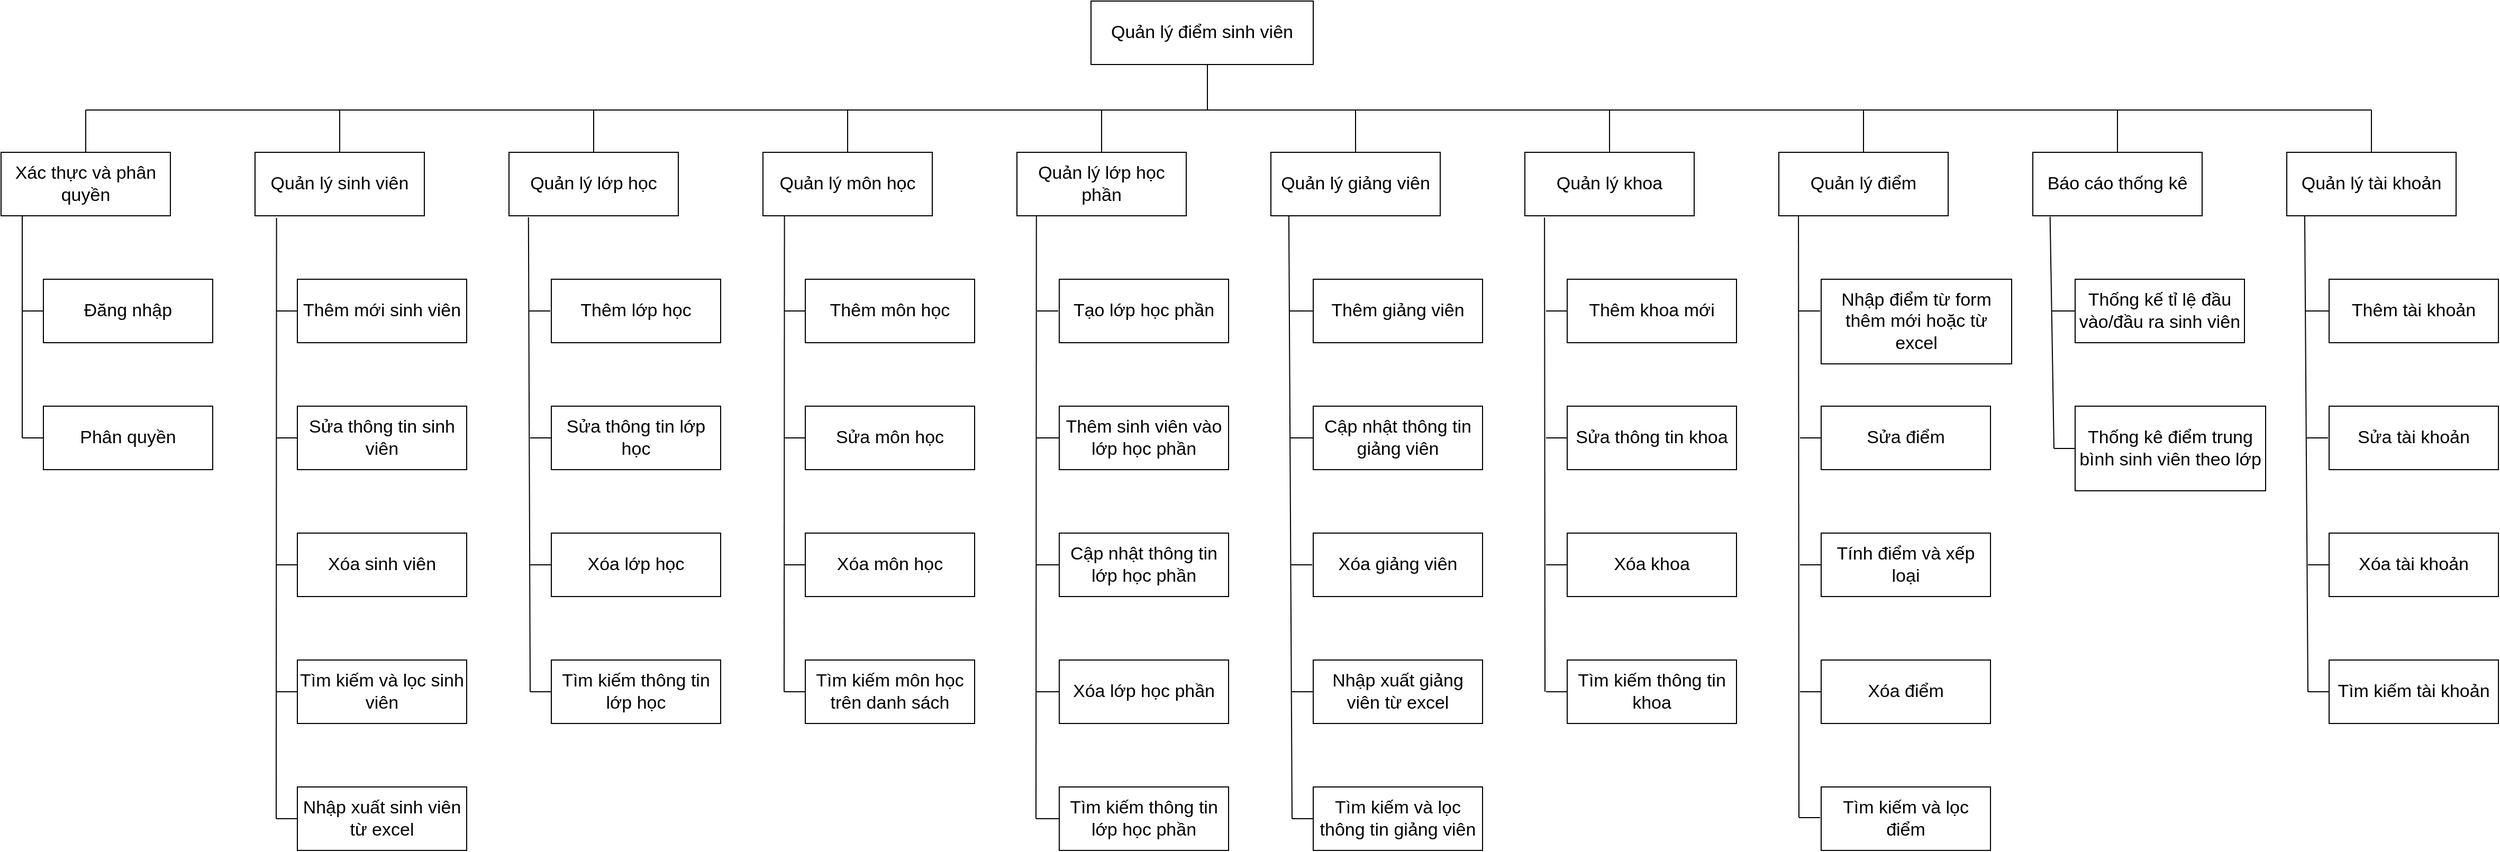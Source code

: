 <mxfile version="24.4.9" type="device">
  <diagram name="Trang-1" id="LcqlN0Lvte6c4zF93W6T">
    <mxGraphModel dx="2812" dy="1030" grid="1" gridSize="10" guides="1" tooltips="1" connect="1" arrows="1" fold="1" page="1" pageScale="1" pageWidth="827" pageHeight="1169" math="0" shadow="0">
      <root>
        <mxCell id="0" />
        <mxCell id="1" parent="0" />
        <mxCell id="Vfjefu0ZY86SunLi3x9Y-1" value="Quản lý điểm sinh viên" style="rounded=0;whiteSpace=wrap;html=1;fontSize=17;" vertex="1" parent="1">
          <mxGeometry x="350" y="137" width="210" height="60" as="geometry" />
        </mxCell>
        <mxCell id="Vfjefu0ZY86SunLi3x9Y-2" value="Xác thực và phân quyền" style="rounded=0;whiteSpace=wrap;html=1;fontSize=17;" vertex="1" parent="1">
          <mxGeometry x="-680" y="280" width="160" height="60" as="geometry" />
        </mxCell>
        <mxCell id="Vfjefu0ZY86SunLi3x9Y-4" value="Đăng nhập" style="rounded=0;whiteSpace=wrap;html=1;fontSize=17;" vertex="1" parent="1">
          <mxGeometry x="-640" y="400" width="160" height="60" as="geometry" />
        </mxCell>
        <mxCell id="Vfjefu0ZY86SunLi3x9Y-5" value="Phân quyền" style="rounded=0;whiteSpace=wrap;html=1;fontSize=17;" vertex="1" parent="1">
          <mxGeometry x="-640" y="520" width="160" height="60" as="geometry" />
        </mxCell>
        <mxCell id="Vfjefu0ZY86SunLi3x9Y-6" value="Quản lý sinh viên" style="rounded=0;whiteSpace=wrap;html=1;fontSize=17;" vertex="1" parent="1">
          <mxGeometry x="-440" y="280" width="160" height="60" as="geometry" />
        </mxCell>
        <mxCell id="Vfjefu0ZY86SunLi3x9Y-7" value="Thêm mới sinh viên" style="rounded=0;whiteSpace=wrap;html=1;fontSize=17;" vertex="1" parent="1">
          <mxGeometry x="-400" y="400" width="160" height="60" as="geometry" />
        </mxCell>
        <mxCell id="Vfjefu0ZY86SunLi3x9Y-8" value="Quản lý lớp học" style="rounded=0;whiteSpace=wrap;html=1;fontSize=17;" vertex="1" parent="1">
          <mxGeometry x="-200" y="280" width="160" height="60" as="geometry" />
        </mxCell>
        <mxCell id="Vfjefu0ZY86SunLi3x9Y-9" value="Thêm lớp học" style="rounded=0;whiteSpace=wrap;html=1;fontSize=17;" vertex="1" parent="1">
          <mxGeometry x="-160" y="400" width="160" height="60" as="geometry" />
        </mxCell>
        <mxCell id="Vfjefu0ZY86SunLi3x9Y-10" value="Quản lý môn học" style="rounded=0;whiteSpace=wrap;html=1;fontSize=17;" vertex="1" parent="1">
          <mxGeometry x="40" y="280" width="160" height="60" as="geometry" />
        </mxCell>
        <mxCell id="Vfjefu0ZY86SunLi3x9Y-11" value="Thêm môn học" style="rounded=0;whiteSpace=wrap;html=1;fontSize=17;" vertex="1" parent="1">
          <mxGeometry x="80" y="400" width="160" height="60" as="geometry" />
        </mxCell>
        <mxCell id="Vfjefu0ZY86SunLi3x9Y-12" value="Quản lý lớp học phần" style="rounded=0;whiteSpace=wrap;html=1;fontSize=17;" vertex="1" parent="1">
          <mxGeometry x="280" y="280" width="160" height="60" as="geometry" />
        </mxCell>
        <mxCell id="Vfjefu0ZY86SunLi3x9Y-13" value="Tạo lớp học phần" style="rounded=0;whiteSpace=wrap;html=1;fontSize=17;" vertex="1" parent="1">
          <mxGeometry x="320" y="400" width="160" height="60" as="geometry" />
        </mxCell>
        <mxCell id="Vfjefu0ZY86SunLi3x9Y-14" value="Quản lý giảng viên" style="rounded=0;whiteSpace=wrap;html=1;fontSize=17;" vertex="1" parent="1">
          <mxGeometry x="520" y="280" width="160" height="60" as="geometry" />
        </mxCell>
        <mxCell id="Vfjefu0ZY86SunLi3x9Y-16" value="Thêm giảng viên" style="rounded=0;whiteSpace=wrap;html=1;fontSize=17;" vertex="1" parent="1">
          <mxGeometry x="560" y="400" width="160" height="60" as="geometry" />
        </mxCell>
        <mxCell id="Vfjefu0ZY86SunLi3x9Y-17" value="Quản lý khoa" style="rounded=0;whiteSpace=wrap;html=1;fontSize=17;" vertex="1" parent="1">
          <mxGeometry x="760" y="280" width="160" height="60" as="geometry" />
        </mxCell>
        <mxCell id="Vfjefu0ZY86SunLi3x9Y-18" value="Thêm khoa mới" style="rounded=0;whiteSpace=wrap;html=1;fontSize=17;" vertex="1" parent="1">
          <mxGeometry x="800" y="400" width="160" height="60" as="geometry" />
        </mxCell>
        <mxCell id="Vfjefu0ZY86SunLi3x9Y-19" value="Quản lý điểm" style="rounded=0;whiteSpace=wrap;html=1;fontSize=17;" vertex="1" parent="1">
          <mxGeometry x="1000" y="280" width="160" height="60" as="geometry" />
        </mxCell>
        <mxCell id="Vfjefu0ZY86SunLi3x9Y-20" value="Nhập điểm từ form thêm mới hoặc từ excel" style="rounded=0;whiteSpace=wrap;html=1;fontSize=17;" vertex="1" parent="1">
          <mxGeometry x="1040" y="400" width="180" height="80" as="geometry" />
        </mxCell>
        <mxCell id="Vfjefu0ZY86SunLi3x9Y-21" value="Báo cáo thống kê" style="rounded=0;whiteSpace=wrap;html=1;fontSize=17;" vertex="1" parent="1">
          <mxGeometry x="1240" y="280" width="160" height="60" as="geometry" />
        </mxCell>
        <mxCell id="Vfjefu0ZY86SunLi3x9Y-22" value="Thống kế tỉ lệ đầu vào/đầu ra sinh viên" style="rounded=0;whiteSpace=wrap;html=1;fontSize=17;" vertex="1" parent="1">
          <mxGeometry x="1280" y="400" width="160" height="60" as="geometry" />
        </mxCell>
        <mxCell id="Vfjefu0ZY86SunLi3x9Y-23" value="Quản lý tài khoản" style="rounded=0;whiteSpace=wrap;html=1;fontSize=17;" vertex="1" parent="1">
          <mxGeometry x="1480" y="280" width="160" height="60" as="geometry" />
        </mxCell>
        <mxCell id="Vfjefu0ZY86SunLi3x9Y-24" value="Thêm tài khoản" style="rounded=0;whiteSpace=wrap;html=1;fontSize=17;" vertex="1" parent="1">
          <mxGeometry x="1520" y="400" width="160" height="60" as="geometry" />
        </mxCell>
        <mxCell id="Vfjefu0ZY86SunLi3x9Y-25" value="" style="endArrow=none;html=1;rounded=0;fontSize=17;" edge="1" parent="1">
          <mxGeometry width="50" height="50" relative="1" as="geometry">
            <mxPoint x="460" y="240" as="sourcePoint" />
            <mxPoint x="460" y="197" as="targetPoint" />
          </mxGeometry>
        </mxCell>
        <mxCell id="Vfjefu0ZY86SunLi3x9Y-26" value="" style="endArrow=none;html=1;rounded=0;fontSize=17;" edge="1" parent="1">
          <mxGeometry width="50" height="50" relative="1" as="geometry">
            <mxPoint x="-600" y="240" as="sourcePoint" />
            <mxPoint x="1560" y="240" as="targetPoint" />
          </mxGeometry>
        </mxCell>
        <mxCell id="Vfjefu0ZY86SunLi3x9Y-27" value="" style="endArrow=none;html=1;rounded=0;exitX=0.5;exitY=0;exitDx=0;exitDy=0;fontSize=17;" edge="1" parent="1" source="Vfjefu0ZY86SunLi3x9Y-2">
          <mxGeometry width="50" height="50" relative="1" as="geometry">
            <mxPoint x="-290" y="280" as="sourcePoint" />
            <mxPoint x="-600" y="240" as="targetPoint" />
          </mxGeometry>
        </mxCell>
        <mxCell id="Vfjefu0ZY86SunLi3x9Y-28" value="" style="endArrow=none;html=1;rounded=0;entryX=0.125;entryY=1;entryDx=0;entryDy=0;entryPerimeter=0;fontSize=17;" edge="1" parent="1" target="Vfjefu0ZY86SunLi3x9Y-2">
          <mxGeometry width="50" height="50" relative="1" as="geometry">
            <mxPoint x="-660" y="550" as="sourcePoint" />
            <mxPoint x="-440" y="430" as="targetPoint" />
          </mxGeometry>
        </mxCell>
        <mxCell id="Vfjefu0ZY86SunLi3x9Y-29" value="" style="endArrow=none;html=1;rounded=0;entryX=0;entryY=0.5;entryDx=0;entryDy=0;fontSize=17;" edge="1" parent="1" target="Vfjefu0ZY86SunLi3x9Y-4">
          <mxGeometry width="50" height="50" relative="1" as="geometry">
            <mxPoint x="-660" y="430" as="sourcePoint" />
            <mxPoint x="-440" y="430" as="targetPoint" />
          </mxGeometry>
        </mxCell>
        <mxCell id="Vfjefu0ZY86SunLi3x9Y-30" value="" style="endArrow=none;html=1;rounded=0;entryX=0;entryY=0.5;entryDx=0;entryDy=0;fontSize=17;" edge="1" parent="1" target="Vfjefu0ZY86SunLi3x9Y-5">
          <mxGeometry width="50" height="50" relative="1" as="geometry">
            <mxPoint x="-660" y="550" as="sourcePoint" />
            <mxPoint x="-440" y="430" as="targetPoint" />
          </mxGeometry>
        </mxCell>
        <mxCell id="Vfjefu0ZY86SunLi3x9Y-31" value="Sửa thông tin sinh viên" style="rounded=0;whiteSpace=wrap;html=1;fontSize=17;" vertex="1" parent="1">
          <mxGeometry x="-400" y="520" width="160" height="60" as="geometry" />
        </mxCell>
        <mxCell id="Vfjefu0ZY86SunLi3x9Y-32" value="Xóa sinh viên" style="rounded=0;whiteSpace=wrap;html=1;fontSize=17;" vertex="1" parent="1">
          <mxGeometry x="-400" y="640" width="160" height="60" as="geometry" />
        </mxCell>
        <mxCell id="Vfjefu0ZY86SunLi3x9Y-33" value="Tìm kiếm và lọc sinh viên" style="rounded=0;whiteSpace=wrap;html=1;fontSize=17;" vertex="1" parent="1">
          <mxGeometry x="-400" y="760" width="160" height="60" as="geometry" />
        </mxCell>
        <mxCell id="Vfjefu0ZY86SunLi3x9Y-34" value="Nhập xuất sinh viên từ excel" style="rounded=0;whiteSpace=wrap;html=1;fontSize=17;" vertex="1" parent="1">
          <mxGeometry x="-400" y="880" width="160" height="60" as="geometry" />
        </mxCell>
        <mxCell id="Vfjefu0ZY86SunLi3x9Y-35" value="" style="endArrow=none;html=1;rounded=0;entryX=0.127;entryY=1.033;entryDx=0;entryDy=0;entryPerimeter=0;fontSize=17;" edge="1" parent="1" target="Vfjefu0ZY86SunLi3x9Y-6">
          <mxGeometry width="50" height="50" relative="1" as="geometry">
            <mxPoint x="-420" y="910" as="sourcePoint" />
            <mxPoint x="-440" y="430" as="targetPoint" />
          </mxGeometry>
        </mxCell>
        <mxCell id="Vfjefu0ZY86SunLi3x9Y-36" value="" style="endArrow=none;html=1;rounded=0;entryX=0;entryY=0.5;entryDx=0;entryDy=0;fontSize=17;" edge="1" parent="1" target="Vfjefu0ZY86SunLi3x9Y-34">
          <mxGeometry width="50" height="50" relative="1" as="geometry">
            <mxPoint x="-420" y="910" as="sourcePoint" />
            <mxPoint x="-440" y="830" as="targetPoint" />
          </mxGeometry>
        </mxCell>
        <mxCell id="Vfjefu0ZY86SunLi3x9Y-37" value="" style="endArrow=none;html=1;rounded=0;entryX=0;entryY=0.5;entryDx=0;entryDy=0;fontSize=17;" edge="1" parent="1" target="Vfjefu0ZY86SunLi3x9Y-33">
          <mxGeometry width="50" height="50" relative="1" as="geometry">
            <mxPoint x="-420" y="790" as="sourcePoint" />
            <mxPoint x="-440" y="830" as="targetPoint" />
          </mxGeometry>
        </mxCell>
        <mxCell id="Vfjefu0ZY86SunLi3x9Y-38" value="" style="endArrow=none;html=1;rounded=0;entryX=0;entryY=0.5;entryDx=0;entryDy=0;fontSize=17;" edge="1" parent="1" target="Vfjefu0ZY86SunLi3x9Y-32">
          <mxGeometry width="50" height="50" relative="1" as="geometry">
            <mxPoint x="-420" y="670" as="sourcePoint" />
            <mxPoint x="-440" y="730" as="targetPoint" />
          </mxGeometry>
        </mxCell>
        <mxCell id="Vfjefu0ZY86SunLi3x9Y-39" value="" style="endArrow=none;html=1;rounded=0;entryX=0;entryY=0.5;entryDx=0;entryDy=0;fontSize=17;" edge="1" parent="1" target="Vfjefu0ZY86SunLi3x9Y-31">
          <mxGeometry width="50" height="50" relative="1" as="geometry">
            <mxPoint x="-420" y="550" as="sourcePoint" />
            <mxPoint x="-440" y="430" as="targetPoint" />
          </mxGeometry>
        </mxCell>
        <mxCell id="Vfjefu0ZY86SunLi3x9Y-40" value="" style="endArrow=none;html=1;rounded=0;entryX=0;entryY=0.5;entryDx=0;entryDy=0;fontSize=17;" edge="1" parent="1" target="Vfjefu0ZY86SunLi3x9Y-7">
          <mxGeometry width="50" height="50" relative="1" as="geometry">
            <mxPoint x="-420" y="430" as="sourcePoint" />
            <mxPoint x="-440" y="430" as="targetPoint" />
          </mxGeometry>
        </mxCell>
        <mxCell id="Vfjefu0ZY86SunLi3x9Y-41" value="" style="endArrow=none;html=1;rounded=0;exitX=0.5;exitY=0;exitDx=0;exitDy=0;fontSize=17;" edge="1" parent="1" source="Vfjefu0ZY86SunLi3x9Y-6">
          <mxGeometry width="50" height="50" relative="1" as="geometry">
            <mxPoint x="-490" y="280" as="sourcePoint" />
            <mxPoint x="-360" y="240" as="targetPoint" />
          </mxGeometry>
        </mxCell>
        <mxCell id="Vfjefu0ZY86SunLi3x9Y-42" value="" style="endArrow=none;html=1;rounded=0;exitX=0.5;exitY=0;exitDx=0;exitDy=0;fontSize=17;" edge="1" parent="1" source="Vfjefu0ZY86SunLi3x9Y-8">
          <mxGeometry width="50" height="50" relative="1" as="geometry">
            <mxPoint x="-190" y="380" as="sourcePoint" />
            <mxPoint x="-120" y="240" as="targetPoint" />
          </mxGeometry>
        </mxCell>
        <mxCell id="Vfjefu0ZY86SunLi3x9Y-43" value="Sửa thông tin lớp học" style="rounded=0;whiteSpace=wrap;html=1;fontSize=17;" vertex="1" parent="1">
          <mxGeometry x="-160" y="520" width="160" height="60" as="geometry" />
        </mxCell>
        <mxCell id="Vfjefu0ZY86SunLi3x9Y-44" value="Xóa lớp học" style="rounded=0;whiteSpace=wrap;html=1;fontSize=17;" vertex="1" parent="1">
          <mxGeometry x="-160" y="640" width="160" height="60" as="geometry" />
        </mxCell>
        <mxCell id="Vfjefu0ZY86SunLi3x9Y-45" value="Tìm kiếm thông tin lớp học" style="rounded=0;whiteSpace=wrap;html=1;fontSize=17;" vertex="1" parent="1">
          <mxGeometry x="-160" y="760" width="160" height="60" as="geometry" />
        </mxCell>
        <mxCell id="Vfjefu0ZY86SunLi3x9Y-46" value="" style="endArrow=none;html=1;rounded=0;entryX=0.115;entryY=1.022;entryDx=0;entryDy=0;entryPerimeter=0;fontSize=17;" edge="1" parent="1" target="Vfjefu0ZY86SunLi3x9Y-8">
          <mxGeometry width="50" height="50" relative="1" as="geometry">
            <mxPoint x="-180" y="790" as="sourcePoint" />
            <mxPoint x="-240" y="430" as="targetPoint" />
          </mxGeometry>
        </mxCell>
        <mxCell id="Vfjefu0ZY86SunLi3x9Y-47" value="" style="endArrow=none;html=1;rounded=0;entryX=0;entryY=0.5;entryDx=0;entryDy=0;fontSize=17;" edge="1" parent="1" target="Vfjefu0ZY86SunLi3x9Y-45">
          <mxGeometry width="50" height="50" relative="1" as="geometry">
            <mxPoint x="-180" y="790" as="sourcePoint" />
            <mxPoint x="-240" y="630" as="targetPoint" />
          </mxGeometry>
        </mxCell>
        <mxCell id="Vfjefu0ZY86SunLi3x9Y-48" value="" style="endArrow=none;html=1;rounded=0;entryX=0;entryY=0.5;entryDx=0;entryDy=0;fontSize=17;" edge="1" parent="1" target="Vfjefu0ZY86SunLi3x9Y-44">
          <mxGeometry width="50" height="50" relative="1" as="geometry">
            <mxPoint x="-180" y="670" as="sourcePoint" />
            <mxPoint x="-240" y="630" as="targetPoint" />
          </mxGeometry>
        </mxCell>
        <mxCell id="Vfjefu0ZY86SunLi3x9Y-49" value="" style="endArrow=none;html=1;rounded=0;entryX=0;entryY=0.5;entryDx=0;entryDy=0;fontSize=17;" edge="1" parent="1" target="Vfjefu0ZY86SunLi3x9Y-43">
          <mxGeometry width="50" height="50" relative="1" as="geometry">
            <mxPoint x="-180" y="550" as="sourcePoint" />
            <mxPoint x="-240" y="630" as="targetPoint" />
          </mxGeometry>
        </mxCell>
        <mxCell id="Vfjefu0ZY86SunLi3x9Y-50" value="" style="endArrow=none;html=1;rounded=0;entryX=0;entryY=0.5;entryDx=0;entryDy=0;fontSize=17;" edge="1" parent="1">
          <mxGeometry width="50" height="50" relative="1" as="geometry">
            <mxPoint x="-181" y="430" as="sourcePoint" />
            <mxPoint x="-161" y="430" as="targetPoint" />
          </mxGeometry>
        </mxCell>
        <mxCell id="Vfjefu0ZY86SunLi3x9Y-51" value="Sửa môn học" style="rounded=0;whiteSpace=wrap;html=1;fontSize=17;" vertex="1" parent="1">
          <mxGeometry x="80" y="520" width="160" height="60" as="geometry" />
        </mxCell>
        <mxCell id="Vfjefu0ZY86SunLi3x9Y-52" value="Xóa môn học" style="rounded=0;whiteSpace=wrap;html=1;fontSize=17;" vertex="1" parent="1">
          <mxGeometry x="80" y="640" width="160" height="60" as="geometry" />
        </mxCell>
        <mxCell id="Vfjefu0ZY86SunLi3x9Y-53" value="Tìm kiếm môn học trên danh sách" style="rounded=0;whiteSpace=wrap;html=1;fontSize=17;" vertex="1" parent="1">
          <mxGeometry x="80" y="760" width="160" height="60" as="geometry" />
        </mxCell>
        <mxCell id="Vfjefu0ZY86SunLi3x9Y-54" value="" style="endArrow=none;html=1;rounded=0;exitX=0.5;exitY=0;exitDx=0;exitDy=0;fontSize=17;" edge="1" parent="1" source="Vfjefu0ZY86SunLi3x9Y-10">
          <mxGeometry width="50" height="50" relative="1" as="geometry">
            <mxPoint x="10" y="380" as="sourcePoint" />
            <mxPoint x="120" y="240" as="targetPoint" />
          </mxGeometry>
        </mxCell>
        <mxCell id="Vfjefu0ZY86SunLi3x9Y-55" value="" style="endArrow=none;html=1;rounded=0;entryX=0.127;entryY=1.067;entryDx=0;entryDy=0;entryPerimeter=0;fontSize=17;" edge="1" parent="1">
          <mxGeometry width="50" height="50" relative="1" as="geometry">
            <mxPoint x="60" y="790" as="sourcePoint" />
            <mxPoint x="60.32" y="340.02" as="targetPoint" />
          </mxGeometry>
        </mxCell>
        <mxCell id="Vfjefu0ZY86SunLi3x9Y-56" value="" style="endArrow=none;html=1;rounded=0;entryX=0;entryY=0.5;entryDx=0;entryDy=0;fontSize=17;" edge="1" parent="1" target="Vfjefu0ZY86SunLi3x9Y-53">
          <mxGeometry width="50" height="50" relative="1" as="geometry">
            <mxPoint x="60" y="790" as="sourcePoint" />
            <mxPoint x="60" y="820" as="targetPoint" />
          </mxGeometry>
        </mxCell>
        <mxCell id="Vfjefu0ZY86SunLi3x9Y-57" value="" style="endArrow=none;html=1;rounded=0;entryX=0;entryY=0.5;entryDx=0;entryDy=0;fontSize=17;" edge="1" parent="1" target="Vfjefu0ZY86SunLi3x9Y-52">
          <mxGeometry width="50" height="50" relative="1" as="geometry">
            <mxPoint x="60" y="670" as="sourcePoint" />
            <mxPoint x="60" y="720" as="targetPoint" />
          </mxGeometry>
        </mxCell>
        <mxCell id="Vfjefu0ZY86SunLi3x9Y-58" value="" style="endArrow=none;html=1;rounded=0;entryX=0;entryY=0.5;entryDx=0;entryDy=0;fontSize=17;" edge="1" parent="1" target="Vfjefu0ZY86SunLi3x9Y-51">
          <mxGeometry width="50" height="50" relative="1" as="geometry">
            <mxPoint x="60" y="550" as="sourcePoint" />
            <mxPoint x="60" y="520" as="targetPoint" />
          </mxGeometry>
        </mxCell>
        <mxCell id="Vfjefu0ZY86SunLi3x9Y-59" value="" style="endArrow=none;html=1;rounded=0;entryX=0;entryY=0.5;entryDx=0;entryDy=0;fontSize=17;" edge="1" parent="1" target="Vfjefu0ZY86SunLi3x9Y-11">
          <mxGeometry width="50" height="50" relative="1" as="geometry">
            <mxPoint x="60" y="430" as="sourcePoint" />
            <mxPoint x="60" y="320" as="targetPoint" />
          </mxGeometry>
        </mxCell>
        <mxCell id="Vfjefu0ZY86SunLi3x9Y-60" value="Thêm sinh viên vào lớp học phần" style="rounded=0;whiteSpace=wrap;html=1;fontSize=17;" vertex="1" parent="1">
          <mxGeometry x="320" y="520" width="160" height="60" as="geometry" />
        </mxCell>
        <mxCell id="Vfjefu0ZY86SunLi3x9Y-61" value="Cập nhật thông tin lớp học phần" style="rounded=0;whiteSpace=wrap;html=1;fontSize=17;" vertex="1" parent="1">
          <mxGeometry x="320" y="640" width="160" height="60" as="geometry" />
        </mxCell>
        <mxCell id="Vfjefu0ZY86SunLi3x9Y-62" value="Xóa lớp học phần" style="rounded=0;whiteSpace=wrap;html=1;fontSize=17;" vertex="1" parent="1">
          <mxGeometry x="320" y="760" width="160" height="60" as="geometry" />
        </mxCell>
        <mxCell id="Vfjefu0ZY86SunLi3x9Y-63" value="Tìm kiếm thông tin lớp học phần" style="rounded=0;whiteSpace=wrap;html=1;fontSize=17;" vertex="1" parent="1">
          <mxGeometry x="320" y="880" width="160" height="60" as="geometry" />
        </mxCell>
        <mxCell id="Vfjefu0ZY86SunLi3x9Y-64" value="" style="endArrow=none;html=1;rounded=0;entryX=0.115;entryY=1.022;entryDx=0;entryDy=0;entryPerimeter=0;fontSize=17;" edge="1" parent="1">
          <mxGeometry width="50" height="50" relative="1" as="geometry">
            <mxPoint x="298" y="910" as="sourcePoint" />
            <mxPoint x="298.4" y="340.32" as="targetPoint" />
          </mxGeometry>
        </mxCell>
        <mxCell id="Vfjefu0ZY86SunLi3x9Y-65" value="" style="endArrow=none;html=1;rounded=0;entryX=0;entryY=0.5;entryDx=0;entryDy=0;fontSize=17;" edge="1" parent="1" target="Vfjefu0ZY86SunLi3x9Y-63">
          <mxGeometry width="50" height="50" relative="1" as="geometry">
            <mxPoint x="298" y="910" as="sourcePoint" />
            <mxPoint x="318" y="910" as="targetPoint" />
          </mxGeometry>
        </mxCell>
        <mxCell id="Vfjefu0ZY86SunLi3x9Y-66" value="" style="endArrow=none;html=1;rounded=0;entryX=0;entryY=0.5;entryDx=0;entryDy=0;fontSize=17;" edge="1" parent="1" target="Vfjefu0ZY86SunLi3x9Y-62">
          <mxGeometry width="50" height="50" relative="1" as="geometry">
            <mxPoint x="298" y="790" as="sourcePoint" />
            <mxPoint x="318" y="790" as="targetPoint" />
          </mxGeometry>
        </mxCell>
        <mxCell id="Vfjefu0ZY86SunLi3x9Y-67" value="" style="endArrow=none;html=1;rounded=0;entryX=0;entryY=0.5;entryDx=0;entryDy=0;fontSize=17;" edge="1" parent="1" target="Vfjefu0ZY86SunLi3x9Y-61">
          <mxGeometry width="50" height="50" relative="1" as="geometry">
            <mxPoint x="298" y="670" as="sourcePoint" />
            <mxPoint x="318" y="670" as="targetPoint" />
          </mxGeometry>
        </mxCell>
        <mxCell id="Vfjefu0ZY86SunLi3x9Y-68" value="" style="endArrow=none;html=1;rounded=0;fontSize=17;" edge="1" parent="1">
          <mxGeometry width="50" height="50" relative="1" as="geometry">
            <mxPoint x="298" y="550" as="sourcePoint" />
            <mxPoint x="320" y="550" as="targetPoint" />
          </mxGeometry>
        </mxCell>
        <mxCell id="Vfjefu0ZY86SunLi3x9Y-69" value="" style="endArrow=none;html=1;rounded=0;entryX=0;entryY=0.5;entryDx=0;entryDy=0;fontSize=17;" edge="1" parent="1">
          <mxGeometry width="50" height="50" relative="1" as="geometry">
            <mxPoint x="299" y="430" as="sourcePoint" />
            <mxPoint x="319" y="430" as="targetPoint" />
          </mxGeometry>
        </mxCell>
        <mxCell id="Vfjefu0ZY86SunLi3x9Y-70" value="" style="endArrow=none;html=1;rounded=0;exitX=0.5;exitY=0;exitDx=0;exitDy=0;fontSize=17;" edge="1" parent="1" source="Vfjefu0ZY86SunLi3x9Y-12">
          <mxGeometry width="50" height="50" relative="1" as="geometry">
            <mxPoint x="480" y="370" as="sourcePoint" />
            <mxPoint x="360" y="240" as="targetPoint" />
          </mxGeometry>
        </mxCell>
        <mxCell id="Vfjefu0ZY86SunLi3x9Y-71" value="" style="endArrow=none;html=1;rounded=0;fontSize=17;" edge="1" parent="1" source="Vfjefu0ZY86SunLi3x9Y-14">
          <mxGeometry width="50" height="50" relative="1" as="geometry">
            <mxPoint x="480" y="370" as="sourcePoint" />
            <mxPoint x="600" y="240" as="targetPoint" />
          </mxGeometry>
        </mxCell>
        <mxCell id="Vfjefu0ZY86SunLi3x9Y-72" value="" style="endArrow=none;html=1;rounded=0;exitX=0.5;exitY=0;exitDx=0;exitDy=0;fontSize=17;" edge="1" parent="1" source="Vfjefu0ZY86SunLi3x9Y-17">
          <mxGeometry width="50" height="50" relative="1" as="geometry">
            <mxPoint x="480" y="370" as="sourcePoint" />
            <mxPoint x="840" y="240" as="targetPoint" />
          </mxGeometry>
        </mxCell>
        <mxCell id="Vfjefu0ZY86SunLi3x9Y-73" value="" style="endArrow=none;html=1;rounded=0;exitX=0.5;exitY=0;exitDx=0;exitDy=0;fontSize=17;" edge="1" parent="1" source="Vfjefu0ZY86SunLi3x9Y-19">
          <mxGeometry width="50" height="50" relative="1" as="geometry">
            <mxPoint x="1080" y="370" as="sourcePoint" />
            <mxPoint x="1080" y="240" as="targetPoint" />
          </mxGeometry>
        </mxCell>
        <mxCell id="Vfjefu0ZY86SunLi3x9Y-74" value="" style="endArrow=none;html=1;rounded=0;exitX=0.5;exitY=0;exitDx=0;exitDy=0;fontSize=17;" edge="1" parent="1" source="Vfjefu0ZY86SunLi3x9Y-21">
          <mxGeometry width="50" height="50" relative="1" as="geometry">
            <mxPoint x="1280" y="370" as="sourcePoint" />
            <mxPoint x="1320" y="240" as="targetPoint" />
          </mxGeometry>
        </mxCell>
        <mxCell id="Vfjefu0ZY86SunLi3x9Y-75" value="" style="endArrow=none;html=1;rounded=0;exitX=0.5;exitY=0;exitDx=0;exitDy=0;fontSize=17;" edge="1" parent="1" source="Vfjefu0ZY86SunLi3x9Y-23">
          <mxGeometry width="50" height="50" relative="1" as="geometry">
            <mxPoint x="1480" y="370" as="sourcePoint" />
            <mxPoint x="1560" y="240" as="targetPoint" />
          </mxGeometry>
        </mxCell>
        <mxCell id="Vfjefu0ZY86SunLi3x9Y-76" value="Cập nhật thông tin giảng viên" style="rounded=0;whiteSpace=wrap;html=1;fontSize=17;" vertex="1" parent="1">
          <mxGeometry x="560" y="520" width="160" height="60" as="geometry" />
        </mxCell>
        <mxCell id="Vfjefu0ZY86SunLi3x9Y-77" value="Xóa giảng viên" style="rounded=0;whiteSpace=wrap;html=1;fontSize=17;" vertex="1" parent="1">
          <mxGeometry x="560" y="640" width="160" height="60" as="geometry" />
        </mxCell>
        <mxCell id="Vfjefu0ZY86SunLi3x9Y-78" value="Nhập xuất giảng viên từ excel" style="rounded=0;whiteSpace=wrap;html=1;fontSize=17;" vertex="1" parent="1">
          <mxGeometry x="560" y="760" width="160" height="60" as="geometry" />
        </mxCell>
        <mxCell id="Vfjefu0ZY86SunLi3x9Y-79" value="Tìm kiếm và lọc thông tin giảng viên" style="rounded=0;whiteSpace=wrap;html=1;fontSize=17;" vertex="1" parent="1">
          <mxGeometry x="560" y="880" width="160" height="60" as="geometry" />
        </mxCell>
        <mxCell id="Vfjefu0ZY86SunLi3x9Y-80" value="" style="endArrow=none;html=1;rounded=0;entryX=0.106;entryY=1;entryDx=0;entryDy=0;entryPerimeter=0;fontSize=17;" edge="1" parent="1" target="Vfjefu0ZY86SunLi3x9Y-14">
          <mxGeometry width="50" height="50" relative="1" as="geometry">
            <mxPoint x="540" y="910" as="sourcePoint" />
            <mxPoint x="630" y="620" as="targetPoint" />
          </mxGeometry>
        </mxCell>
        <mxCell id="Vfjefu0ZY86SunLi3x9Y-81" value="" style="endArrow=none;html=1;rounded=0;entryX=0;entryY=0.5;entryDx=0;entryDy=0;fontSize=17;" edge="1" parent="1" target="Vfjefu0ZY86SunLi3x9Y-79">
          <mxGeometry width="50" height="50" relative="1" as="geometry">
            <mxPoint x="540" y="910" as="sourcePoint" />
            <mxPoint x="630" y="720" as="targetPoint" />
          </mxGeometry>
        </mxCell>
        <mxCell id="Vfjefu0ZY86SunLi3x9Y-82" value="" style="endArrow=none;html=1;rounded=0;entryX=0;entryY=0.5;entryDx=0;entryDy=0;fontSize=17;" edge="1" parent="1" target="Vfjefu0ZY86SunLi3x9Y-78">
          <mxGeometry width="50" height="50" relative="1" as="geometry">
            <mxPoint x="540" y="790" as="sourcePoint" />
            <mxPoint x="630" y="720" as="targetPoint" />
          </mxGeometry>
        </mxCell>
        <mxCell id="Vfjefu0ZY86SunLi3x9Y-83" value="" style="endArrow=none;html=1;rounded=0;entryX=0;entryY=0.5;entryDx=0;entryDy=0;fontSize=17;" edge="1" parent="1">
          <mxGeometry width="50" height="50" relative="1" as="geometry">
            <mxPoint x="539" y="670" as="sourcePoint" />
            <mxPoint x="559" y="670" as="targetPoint" />
          </mxGeometry>
        </mxCell>
        <mxCell id="Vfjefu0ZY86SunLi3x9Y-84" value="" style="endArrow=none;html=1;rounded=0;fontSize=17;" edge="1" parent="1">
          <mxGeometry width="50" height="50" relative="1" as="geometry">
            <mxPoint x="538" y="550" as="sourcePoint" />
            <mxPoint x="560" y="550" as="targetPoint" />
          </mxGeometry>
        </mxCell>
        <mxCell id="Vfjefu0ZY86SunLi3x9Y-86" value="" style="endArrow=none;html=1;rounded=0;fontSize=17;" edge="1" parent="1">
          <mxGeometry width="50" height="50" relative="1" as="geometry">
            <mxPoint x="538" y="430" as="sourcePoint" />
            <mxPoint x="560" y="430" as="targetPoint" />
          </mxGeometry>
        </mxCell>
        <mxCell id="Vfjefu0ZY86SunLi3x9Y-87" value="Sửa thông tin khoa" style="rounded=0;whiteSpace=wrap;html=1;fontSize=17;" vertex="1" parent="1">
          <mxGeometry x="800" y="520" width="160" height="60" as="geometry" />
        </mxCell>
        <mxCell id="Vfjefu0ZY86SunLi3x9Y-88" value="Xóa khoa" style="rounded=0;whiteSpace=wrap;html=1;fontSize=17;" vertex="1" parent="1">
          <mxGeometry x="800" y="640" width="160" height="60" as="geometry" />
        </mxCell>
        <mxCell id="Vfjefu0ZY86SunLi3x9Y-89" value="Tìm kiếm thông tin khoa" style="rounded=0;whiteSpace=wrap;html=1;fontSize=17;" vertex="1" parent="1">
          <mxGeometry x="800" y="760" width="160" height="60" as="geometry" />
        </mxCell>
        <mxCell id="Vfjefu0ZY86SunLi3x9Y-90" value="" style="endArrow=none;html=1;rounded=0;entryX=0.116;entryY=1.028;entryDx=0;entryDy=0;entryPerimeter=0;fontSize=17;" edge="1" parent="1" target="Vfjefu0ZY86SunLi3x9Y-17">
          <mxGeometry width="50" height="50" relative="1" as="geometry">
            <mxPoint x="779" y="790" as="sourcePoint" />
            <mxPoint x="1060" y="600" as="targetPoint" />
          </mxGeometry>
        </mxCell>
        <mxCell id="Vfjefu0ZY86SunLi3x9Y-91" value="" style="endArrow=none;html=1;rounded=0;entryX=0;entryY=0.5;entryDx=0;entryDy=0;fontSize=17;" edge="1" parent="1" target="Vfjefu0ZY86SunLi3x9Y-89">
          <mxGeometry width="50" height="50" relative="1" as="geometry">
            <mxPoint x="780" y="790" as="sourcePoint" />
            <mxPoint x="1060" y="720" as="targetPoint" />
          </mxGeometry>
        </mxCell>
        <mxCell id="Vfjefu0ZY86SunLi3x9Y-92" value="" style="endArrow=none;html=1;rounded=0;entryX=0;entryY=0.5;entryDx=0;entryDy=0;fontSize=17;" edge="1" parent="1" target="Vfjefu0ZY86SunLi3x9Y-88">
          <mxGeometry width="50" height="50" relative="1" as="geometry">
            <mxPoint x="780" y="670" as="sourcePoint" />
            <mxPoint x="1060" y="600" as="targetPoint" />
          </mxGeometry>
        </mxCell>
        <mxCell id="Vfjefu0ZY86SunLi3x9Y-93" value="" style="endArrow=none;html=1;rounded=0;entryX=0;entryY=0.5;entryDx=0;entryDy=0;fontSize=17;" edge="1" parent="1" target="Vfjefu0ZY86SunLi3x9Y-87">
          <mxGeometry width="50" height="50" relative="1" as="geometry">
            <mxPoint x="780" y="550" as="sourcePoint" />
            <mxPoint x="1060" y="480" as="targetPoint" />
          </mxGeometry>
        </mxCell>
        <mxCell id="Vfjefu0ZY86SunLi3x9Y-94" value="" style="endArrow=none;html=1;rounded=0;entryX=0;entryY=0.5;entryDx=0;entryDy=0;fontSize=17;" edge="1" parent="1" target="Vfjefu0ZY86SunLi3x9Y-18">
          <mxGeometry width="50" height="50" relative="1" as="geometry">
            <mxPoint x="780" y="430" as="sourcePoint" />
            <mxPoint x="1060" y="480" as="targetPoint" />
          </mxGeometry>
        </mxCell>
        <mxCell id="Vfjefu0ZY86SunLi3x9Y-97" value="Sửa điểm" style="rounded=0;whiteSpace=wrap;html=1;fontSize=17;" vertex="1" parent="1">
          <mxGeometry x="1040" y="520" width="160" height="60" as="geometry" />
        </mxCell>
        <mxCell id="Vfjefu0ZY86SunLi3x9Y-98" value="Tính điểm và xếp loại" style="rounded=0;whiteSpace=wrap;html=1;fontSize=17;" vertex="1" parent="1">
          <mxGeometry x="1040" y="640" width="160" height="60" as="geometry" />
        </mxCell>
        <mxCell id="Vfjefu0ZY86SunLi3x9Y-99" value="Xóa điểm" style="rounded=0;whiteSpace=wrap;html=1;fontSize=17;" vertex="1" parent="1">
          <mxGeometry x="1040" y="760" width="160" height="60" as="geometry" />
        </mxCell>
        <mxCell id="Vfjefu0ZY86SunLi3x9Y-100" value="Tìm kiếm và lọc điểm" style="rounded=0;whiteSpace=wrap;html=1;fontSize=17;" vertex="1" parent="1">
          <mxGeometry x="1040" y="880" width="160" height="60" as="geometry" />
        </mxCell>
        <mxCell id="Vfjefu0ZY86SunLi3x9Y-101" value="" style="endArrow=none;html=1;rounded=0;entryX=0.116;entryY=1.041;entryDx=0;entryDy=0;entryPerimeter=0;fontSize=17;" edge="1" parent="1">
          <mxGeometry width="50" height="50" relative="1" as="geometry">
            <mxPoint x="1019" y="908.784" as="sourcePoint" />
            <mxPoint x="1018.56" y="340.46" as="targetPoint" />
          </mxGeometry>
        </mxCell>
        <mxCell id="Vfjefu0ZY86SunLi3x9Y-102" value="" style="endArrow=none;html=1;rounded=0;entryX=0;entryY=0.5;entryDx=0;entryDy=0;fontSize=17;" edge="1" parent="1">
          <mxGeometry width="50" height="50" relative="1" as="geometry">
            <mxPoint x="1019" y="430" as="sourcePoint" />
            <mxPoint x="1039" y="430" as="targetPoint" />
          </mxGeometry>
        </mxCell>
        <mxCell id="Vfjefu0ZY86SunLi3x9Y-103" value="" style="endArrow=none;html=1;rounded=0;entryX=0;entryY=0.5;entryDx=0;entryDy=0;fontSize=17;" edge="1" parent="1" target="Vfjefu0ZY86SunLi3x9Y-97">
          <mxGeometry width="50" height="50" relative="1" as="geometry">
            <mxPoint x="1020" y="550" as="sourcePoint" />
            <mxPoint x="1060" y="590" as="targetPoint" />
          </mxGeometry>
        </mxCell>
        <mxCell id="Vfjefu0ZY86SunLi3x9Y-104" value="" style="endArrow=none;html=1;rounded=0;entryX=0;entryY=0.5;entryDx=0;entryDy=0;fontSize=17;" edge="1" parent="1" target="Vfjefu0ZY86SunLi3x9Y-98">
          <mxGeometry width="50" height="50" relative="1" as="geometry">
            <mxPoint x="1020" y="670" as="sourcePoint" />
            <mxPoint x="1060" y="710" as="targetPoint" />
          </mxGeometry>
        </mxCell>
        <mxCell id="Vfjefu0ZY86SunLi3x9Y-105" value="" style="endArrow=none;html=1;rounded=0;entryX=0;entryY=0.5;entryDx=0;entryDy=0;fontSize=17;" edge="1" parent="1" target="Vfjefu0ZY86SunLi3x9Y-99">
          <mxGeometry width="50" height="50" relative="1" as="geometry">
            <mxPoint x="1020" y="790" as="sourcePoint" />
            <mxPoint x="1060" y="830" as="targetPoint" />
          </mxGeometry>
        </mxCell>
        <mxCell id="Vfjefu0ZY86SunLi3x9Y-106" value="" style="endArrow=none;html=1;rounded=0;entryX=0;entryY=0.5;entryDx=0;entryDy=0;fontSize=17;" edge="1" parent="1">
          <mxGeometry width="50" height="50" relative="1" as="geometry">
            <mxPoint x="1019" y="909" as="sourcePoint" />
            <mxPoint x="1039" y="909" as="targetPoint" />
          </mxGeometry>
        </mxCell>
        <mxCell id="Vfjefu0ZY86SunLi3x9Y-107" value="Thống kê điểm trung bình sinh viên theo lớp" style="rounded=0;whiteSpace=wrap;html=1;fontSize=17;" vertex="1" parent="1">
          <mxGeometry x="1280" y="520" width="180" height="80" as="geometry" />
        </mxCell>
        <mxCell id="Vfjefu0ZY86SunLi3x9Y-108" value="" style="endArrow=none;html=1;rounded=0;entryX=0.102;entryY=1.015;entryDx=0;entryDy=0;entryPerimeter=0;fontSize=17;" edge="1" parent="1" target="Vfjefu0ZY86SunLi3x9Y-21">
          <mxGeometry width="50" height="50" relative="1" as="geometry">
            <mxPoint x="1260" y="560" as="sourcePoint" />
            <mxPoint x="1280" y="490" as="targetPoint" />
          </mxGeometry>
        </mxCell>
        <mxCell id="Vfjefu0ZY86SunLi3x9Y-109" value="" style="endArrow=none;html=1;rounded=0;entryX=0;entryY=0.5;entryDx=0;entryDy=0;fontSize=17;" edge="1" parent="1" target="Vfjefu0ZY86SunLi3x9Y-107">
          <mxGeometry width="50" height="50" relative="1" as="geometry">
            <mxPoint x="1260" y="560" as="sourcePoint" />
            <mxPoint x="1280" y="490" as="targetPoint" />
          </mxGeometry>
        </mxCell>
        <mxCell id="Vfjefu0ZY86SunLi3x9Y-110" value="" style="endArrow=none;html=1;rounded=0;entryX=0;entryY=0.5;entryDx=0;entryDy=0;fontSize=17;" edge="1" parent="1" target="Vfjefu0ZY86SunLi3x9Y-22">
          <mxGeometry width="50" height="50" relative="1" as="geometry">
            <mxPoint x="1258" y="430" as="sourcePoint" />
            <mxPoint x="1278" y="430" as="targetPoint" />
          </mxGeometry>
        </mxCell>
        <mxCell id="Vfjefu0ZY86SunLi3x9Y-111" value="Sửa tài khoản" style="rounded=0;whiteSpace=wrap;html=1;fontSize=17;" vertex="1" parent="1">
          <mxGeometry x="1520" y="520" width="160" height="60" as="geometry" />
        </mxCell>
        <mxCell id="Vfjefu0ZY86SunLi3x9Y-112" value="Xóa tài khoản" style="rounded=0;whiteSpace=wrap;html=1;fontSize=17;" vertex="1" parent="1">
          <mxGeometry x="1520" y="640" width="160" height="60" as="geometry" />
        </mxCell>
        <mxCell id="Vfjefu0ZY86SunLi3x9Y-113" value="Tìm kiếm tài khoản" style="rounded=0;whiteSpace=wrap;html=1;fontSize=17;" vertex="1" parent="1">
          <mxGeometry x="1520" y="760" width="160" height="60" as="geometry" />
        </mxCell>
        <mxCell id="Vfjefu0ZY86SunLi3x9Y-114" value="" style="endArrow=none;html=1;rounded=0;entryX=0.106;entryY=1.067;entryDx=0;entryDy=0;entryPerimeter=0;fontSize=17;" edge="1" parent="1">
          <mxGeometry width="50" height="50" relative="1" as="geometry">
            <mxPoint x="1500" y="790" as="sourcePoint" />
            <mxPoint x="1496.96" y="340.02" as="targetPoint" />
          </mxGeometry>
        </mxCell>
        <mxCell id="Vfjefu0ZY86SunLi3x9Y-115" value="" style="endArrow=none;html=1;rounded=0;entryX=0;entryY=0.5;entryDx=0;entryDy=0;fontSize=17;" edge="1" parent="1" target="Vfjefu0ZY86SunLi3x9Y-113">
          <mxGeometry width="50" height="50" relative="1" as="geometry">
            <mxPoint x="1500" y="790" as="sourcePoint" />
            <mxPoint x="1520" y="830" as="targetPoint" />
          </mxGeometry>
        </mxCell>
        <mxCell id="Vfjefu0ZY86SunLi3x9Y-116" value="" style="endArrow=none;html=1;rounded=0;entryX=0;entryY=0.5;entryDx=0;entryDy=0;fontSize=17;" edge="1" parent="1" target="Vfjefu0ZY86SunLi3x9Y-112">
          <mxGeometry width="50" height="50" relative="1" as="geometry">
            <mxPoint x="1500" y="670" as="sourcePoint" />
            <mxPoint x="1520" y="710" as="targetPoint" />
          </mxGeometry>
        </mxCell>
        <mxCell id="Vfjefu0ZY86SunLi3x9Y-117" value="" style="endArrow=none;html=1;rounded=0;entryX=0;entryY=0.5;entryDx=0;entryDy=0;fontSize=17;" edge="1" parent="1">
          <mxGeometry width="50" height="50" relative="1" as="geometry">
            <mxPoint x="1499" y="550" as="sourcePoint" />
            <mxPoint x="1519" y="550" as="targetPoint" />
          </mxGeometry>
        </mxCell>
        <mxCell id="Vfjefu0ZY86SunLi3x9Y-118" value="" style="endArrow=none;html=1;rounded=0;fontSize=17;" edge="1" parent="1">
          <mxGeometry width="50" height="50" relative="1" as="geometry">
            <mxPoint x="1498" y="430" as="sourcePoint" />
            <mxPoint x="1520" y="430" as="targetPoint" />
          </mxGeometry>
        </mxCell>
      </root>
    </mxGraphModel>
  </diagram>
</mxfile>
